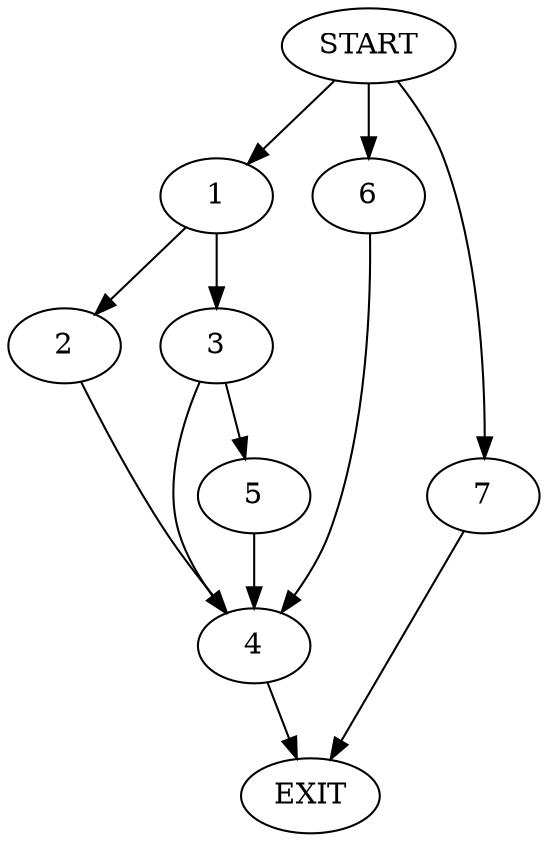 digraph {
0 [label="START"]
8 [label="EXIT"]
0 -> 1
1 -> 2
1 -> 3
3 -> 4
3 -> 5
2 -> 4
4 -> 8
5 -> 4
0 -> 6
6 -> 4
0 -> 7
7 -> 8
}
